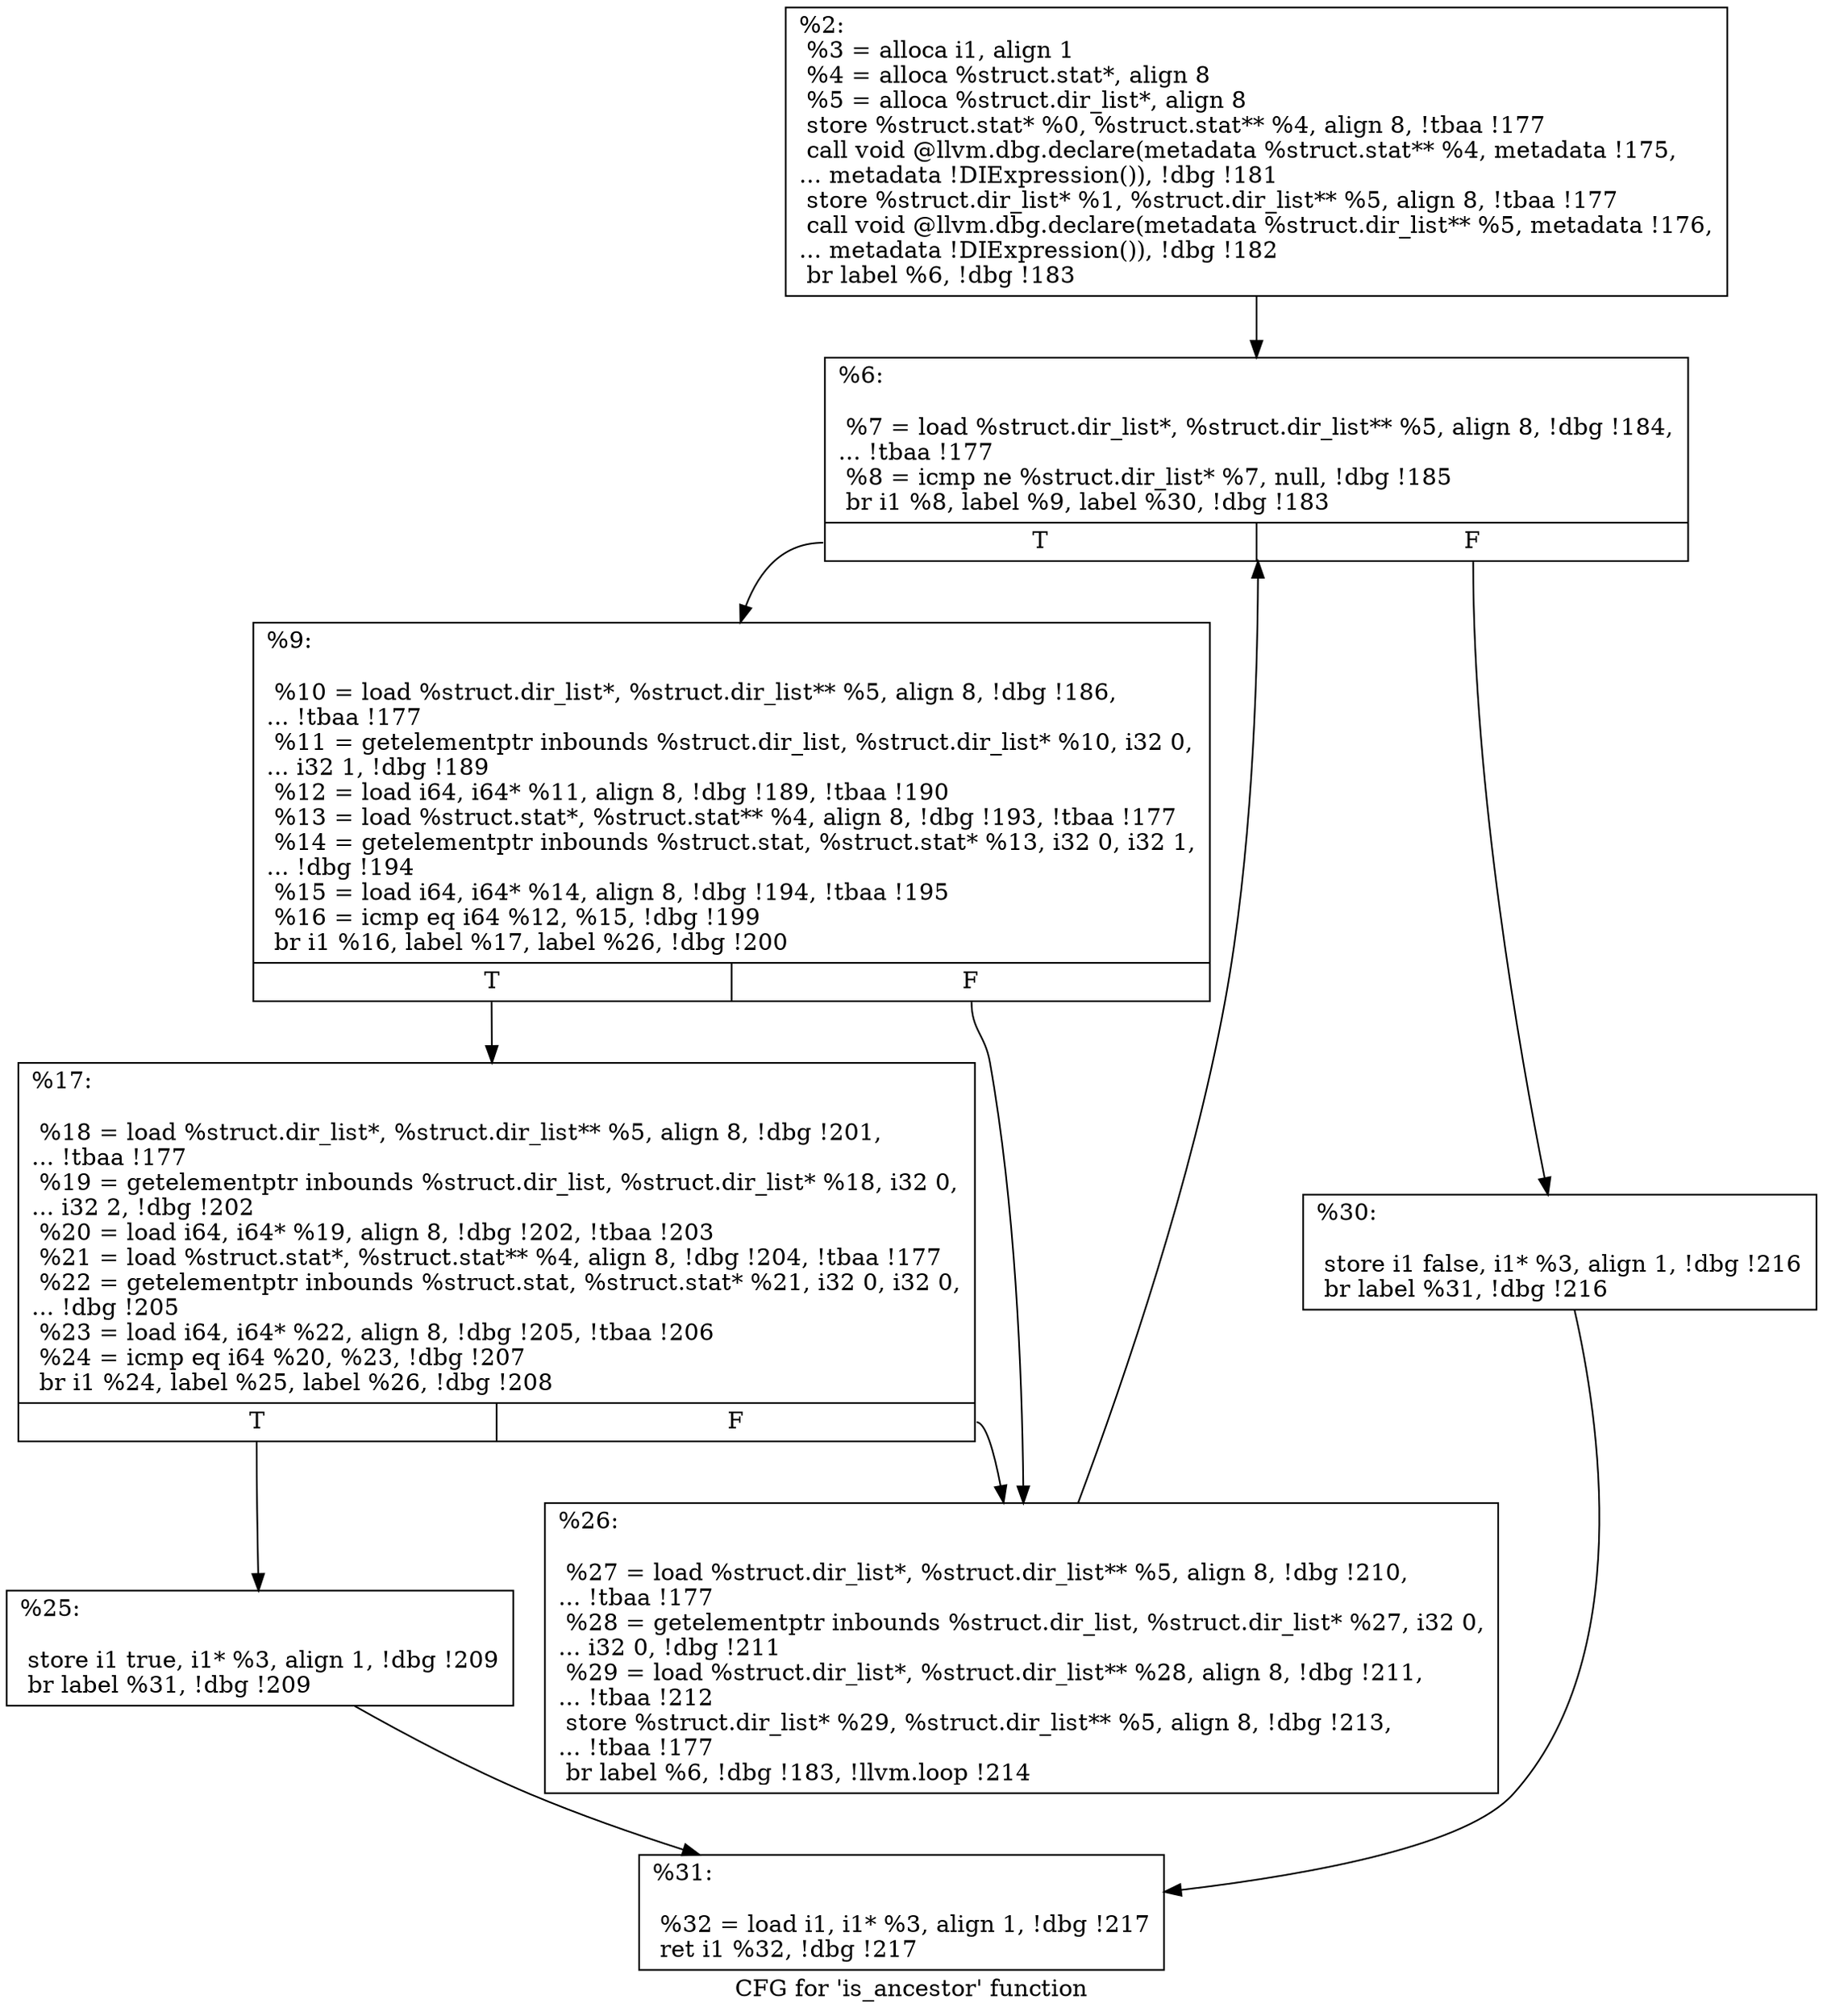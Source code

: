 digraph "CFG for 'is_ancestor' function" {
	label="CFG for 'is_ancestor' function";

	Node0x2613d90 [shape=record,label="{%2:\l  %3 = alloca i1, align 1\l  %4 = alloca %struct.stat*, align 8\l  %5 = alloca %struct.dir_list*, align 8\l  store %struct.stat* %0, %struct.stat** %4, align 8, !tbaa !177\l  call void @llvm.dbg.declare(metadata %struct.stat** %4, metadata !175,\l... metadata !DIExpression()), !dbg !181\l  store %struct.dir_list* %1, %struct.dir_list** %5, align 8, !tbaa !177\l  call void @llvm.dbg.declare(metadata %struct.dir_list** %5, metadata !176,\l... metadata !DIExpression()), !dbg !182\l  br label %6, !dbg !183\l}"];
	Node0x2613d90 -> Node0x2613de0;
	Node0x2613de0 [shape=record,label="{%6:\l\l  %7 = load %struct.dir_list*, %struct.dir_list** %5, align 8, !dbg !184,\l... !tbaa !177\l  %8 = icmp ne %struct.dir_list* %7, null, !dbg !185\l  br i1 %8, label %9, label %30, !dbg !183\l|{<s0>T|<s1>F}}"];
	Node0x2613de0:s0 -> Node0x2613e30;
	Node0x2613de0:s1 -> Node0x2613f70;
	Node0x2613e30 [shape=record,label="{%9:\l\l  %10 = load %struct.dir_list*, %struct.dir_list** %5, align 8, !dbg !186,\l... !tbaa !177\l  %11 = getelementptr inbounds %struct.dir_list, %struct.dir_list* %10, i32 0,\l... i32 1, !dbg !189\l  %12 = load i64, i64* %11, align 8, !dbg !189, !tbaa !190\l  %13 = load %struct.stat*, %struct.stat** %4, align 8, !dbg !193, !tbaa !177\l  %14 = getelementptr inbounds %struct.stat, %struct.stat* %13, i32 0, i32 1,\l... !dbg !194\l  %15 = load i64, i64* %14, align 8, !dbg !194, !tbaa !195\l  %16 = icmp eq i64 %12, %15, !dbg !199\l  br i1 %16, label %17, label %26, !dbg !200\l|{<s0>T|<s1>F}}"];
	Node0x2613e30:s0 -> Node0x2613e80;
	Node0x2613e30:s1 -> Node0x2613f20;
	Node0x2613e80 [shape=record,label="{%17:\l\l  %18 = load %struct.dir_list*, %struct.dir_list** %5, align 8, !dbg !201,\l... !tbaa !177\l  %19 = getelementptr inbounds %struct.dir_list, %struct.dir_list* %18, i32 0,\l... i32 2, !dbg !202\l  %20 = load i64, i64* %19, align 8, !dbg !202, !tbaa !203\l  %21 = load %struct.stat*, %struct.stat** %4, align 8, !dbg !204, !tbaa !177\l  %22 = getelementptr inbounds %struct.stat, %struct.stat* %21, i32 0, i32 0,\l... !dbg !205\l  %23 = load i64, i64* %22, align 8, !dbg !205, !tbaa !206\l  %24 = icmp eq i64 %20, %23, !dbg !207\l  br i1 %24, label %25, label %26, !dbg !208\l|{<s0>T|<s1>F}}"];
	Node0x2613e80:s0 -> Node0x2613ed0;
	Node0x2613e80:s1 -> Node0x2613f20;
	Node0x2613ed0 [shape=record,label="{%25:\l\l  store i1 true, i1* %3, align 1, !dbg !209\l  br label %31, !dbg !209\l}"];
	Node0x2613ed0 -> Node0x2613fc0;
	Node0x2613f20 [shape=record,label="{%26:\l\l  %27 = load %struct.dir_list*, %struct.dir_list** %5, align 8, !dbg !210,\l... !tbaa !177\l  %28 = getelementptr inbounds %struct.dir_list, %struct.dir_list* %27, i32 0,\l... i32 0, !dbg !211\l  %29 = load %struct.dir_list*, %struct.dir_list** %28, align 8, !dbg !211,\l... !tbaa !212\l  store %struct.dir_list* %29, %struct.dir_list** %5, align 8, !dbg !213,\l... !tbaa !177\l  br label %6, !dbg !183, !llvm.loop !214\l}"];
	Node0x2613f20 -> Node0x2613de0;
	Node0x2613f70 [shape=record,label="{%30:\l\l  store i1 false, i1* %3, align 1, !dbg !216\l  br label %31, !dbg !216\l}"];
	Node0x2613f70 -> Node0x2613fc0;
	Node0x2613fc0 [shape=record,label="{%31:\l\l  %32 = load i1, i1* %3, align 1, !dbg !217\l  ret i1 %32, !dbg !217\l}"];
}
